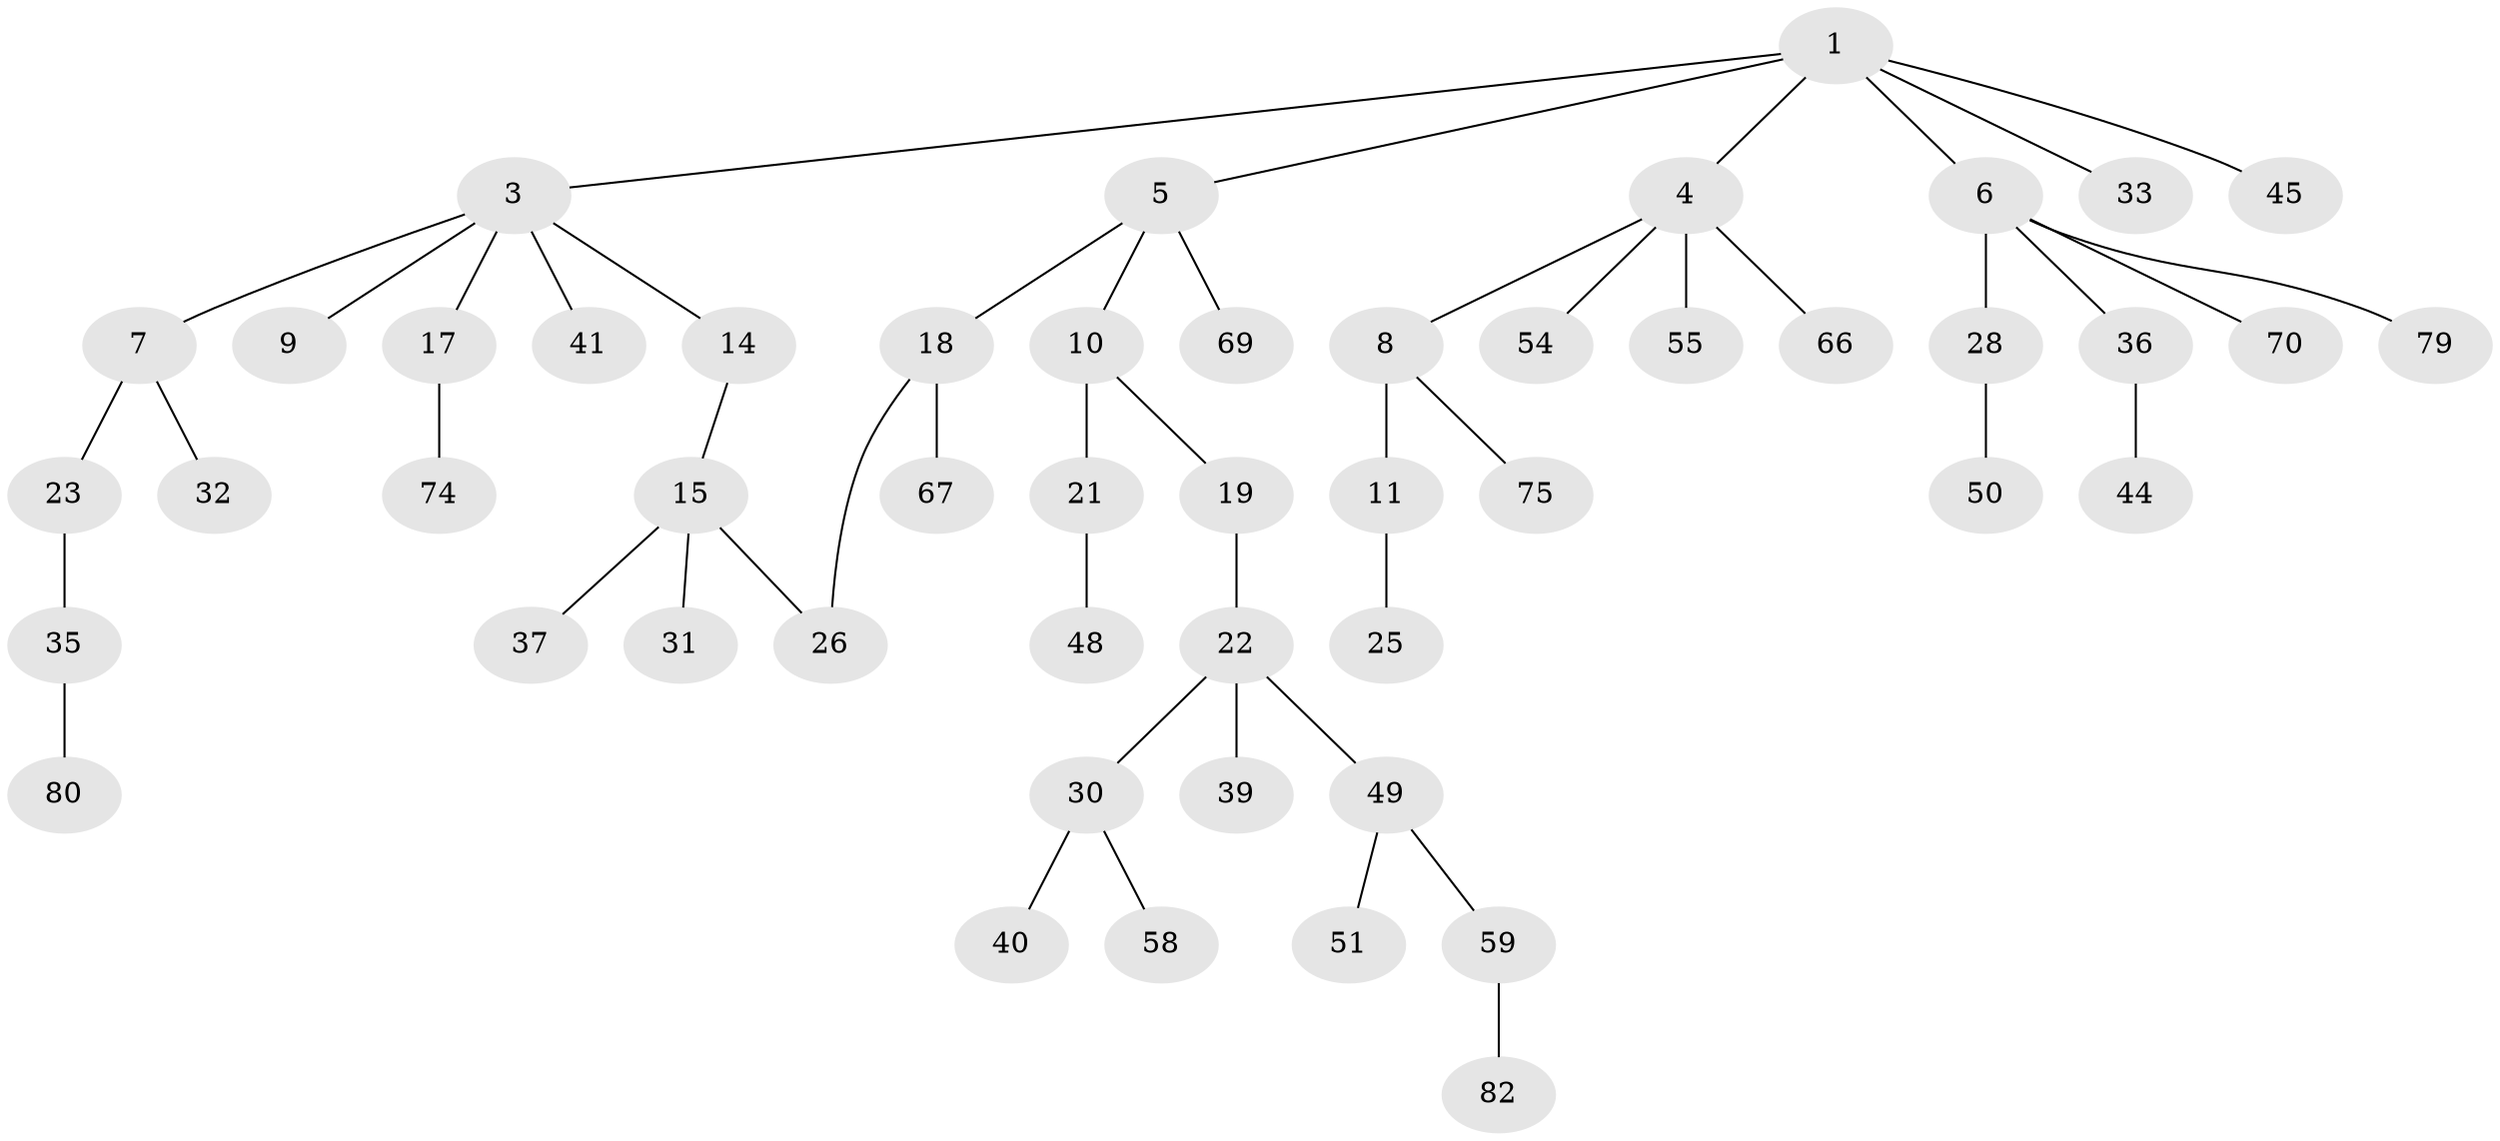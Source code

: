 // Generated by graph-tools (version 1.1) at 2025/23/03/03/25 07:23:34]
// undirected, 50 vertices, 50 edges
graph export_dot {
graph [start="1"]
  node [color=gray90,style=filled];
  1 [super="+2"];
  3 [super="+12"];
  4 [super="+38"];
  5 [super="+29"];
  6 [super="+20"];
  7 [super="+63"];
  8 [super="+42"];
  9 [super="+13"];
  10;
  11 [super="+24"];
  14;
  15 [super="+16"];
  17 [super="+73"];
  18;
  19 [super="+47"];
  21 [super="+71"];
  22 [super="+27"];
  23;
  25 [super="+56"];
  26 [super="+43"];
  28 [super="+61"];
  30 [super="+34"];
  31;
  32 [super="+57"];
  33 [super="+65"];
  35 [super="+77"];
  36;
  37 [super="+52"];
  39 [super="+46"];
  40;
  41;
  44 [super="+83"];
  45 [super="+68"];
  48;
  49 [super="+53"];
  50 [super="+60"];
  51;
  54 [super="+72"];
  55;
  58 [super="+64"];
  59 [super="+62"];
  66 [super="+81"];
  67 [super="+76"];
  69;
  70;
  74;
  75 [super="+78"];
  79;
  80;
  82;
  1 -- 5;
  1 -- 33;
  1 -- 3;
  1 -- 4;
  1 -- 6;
  1 -- 45;
  3 -- 7;
  3 -- 9;
  3 -- 14;
  3 -- 41;
  3 -- 17;
  4 -- 8;
  4 -- 55;
  4 -- 66;
  4 -- 54;
  5 -- 10;
  5 -- 18;
  5 -- 69;
  6 -- 28;
  6 -- 36;
  6 -- 70;
  6 -- 79;
  7 -- 23;
  7 -- 32;
  8 -- 11;
  8 -- 75;
  10 -- 19;
  10 -- 21;
  11 -- 25;
  14 -- 15;
  15 -- 31;
  15 -- 37;
  15 -- 26;
  17 -- 74;
  18 -- 26;
  18 -- 67;
  19 -- 22;
  21 -- 48;
  22 -- 49;
  22 -- 39;
  22 -- 30;
  23 -- 35;
  28 -- 50;
  30 -- 58;
  30 -- 40;
  35 -- 80;
  36 -- 44;
  49 -- 51;
  49 -- 59;
  59 -- 82;
}
